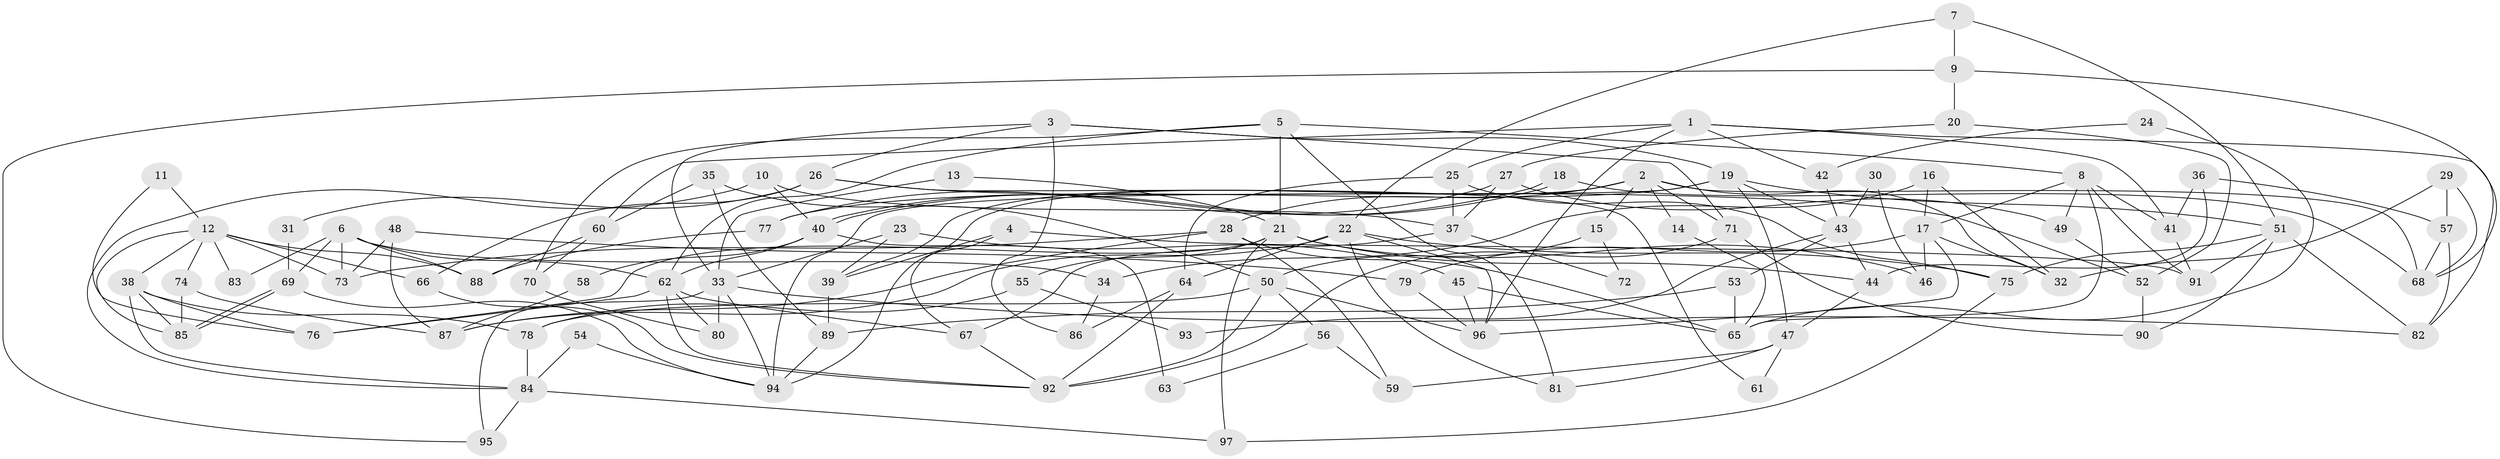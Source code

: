 // Generated by graph-tools (version 1.1) at 2025/35/03/09/25 02:35:57]
// undirected, 97 vertices, 194 edges
graph export_dot {
graph [start="1"]
  node [color=gray90,style=filled];
  1;
  2;
  3;
  4;
  5;
  6;
  7;
  8;
  9;
  10;
  11;
  12;
  13;
  14;
  15;
  16;
  17;
  18;
  19;
  20;
  21;
  22;
  23;
  24;
  25;
  26;
  27;
  28;
  29;
  30;
  31;
  32;
  33;
  34;
  35;
  36;
  37;
  38;
  39;
  40;
  41;
  42;
  43;
  44;
  45;
  46;
  47;
  48;
  49;
  50;
  51;
  52;
  53;
  54;
  55;
  56;
  57;
  58;
  59;
  60;
  61;
  62;
  63;
  64;
  65;
  66;
  67;
  68;
  69;
  70;
  71;
  72;
  73;
  74;
  75;
  76;
  77;
  78;
  79;
  80;
  81;
  82;
  83;
  84;
  85;
  86;
  87;
  88;
  89;
  90;
  91;
  92;
  93;
  94;
  95;
  96;
  97;
  1 -- 96;
  1 -- 82;
  1 -- 25;
  1 -- 41;
  1 -- 42;
  1 -- 60;
  2 -- 94;
  2 -- 28;
  2 -- 14;
  2 -- 15;
  2 -- 32;
  2 -- 39;
  2 -- 68;
  2 -- 71;
  3 -- 26;
  3 -- 71;
  3 -- 19;
  3 -- 33;
  3 -- 86;
  4 -- 91;
  4 -- 67;
  4 -- 39;
  5 -- 21;
  5 -- 81;
  5 -- 8;
  5 -- 62;
  5 -- 70;
  6 -- 34;
  6 -- 73;
  6 -- 62;
  6 -- 69;
  6 -- 83;
  6 -- 88;
  7 -- 22;
  7 -- 51;
  7 -- 9;
  8 -- 91;
  8 -- 17;
  8 -- 41;
  8 -- 49;
  8 -- 65;
  9 -- 20;
  9 -- 68;
  9 -- 95;
  10 -- 84;
  10 -- 40;
  10 -- 37;
  11 -- 76;
  11 -- 12;
  12 -- 88;
  12 -- 85;
  12 -- 38;
  12 -- 66;
  12 -- 73;
  12 -- 74;
  12 -- 83;
  13 -- 33;
  13 -- 21;
  14 -- 65;
  15 -- 50;
  15 -- 72;
  16 -- 17;
  16 -- 32;
  16 -- 34;
  17 -- 96;
  17 -- 32;
  17 -- 46;
  17 -- 79;
  18 -- 68;
  18 -- 40;
  18 -- 40;
  19 -- 94;
  19 -- 43;
  19 -- 47;
  19 -- 51;
  19 -- 77;
  20 -- 52;
  20 -- 27;
  21 -- 97;
  21 -- 76;
  21 -- 44;
  21 -- 46;
  21 -- 55;
  22 -- 87;
  22 -- 64;
  22 -- 75;
  22 -- 81;
  22 -- 96;
  23 -- 39;
  23 -- 33;
  23 -- 45;
  24 -- 65;
  24 -- 42;
  25 -- 75;
  25 -- 37;
  25 -- 64;
  26 -- 66;
  26 -- 52;
  26 -- 31;
  26 -- 61;
  27 -- 37;
  27 -- 77;
  27 -- 49;
  28 -- 65;
  28 -- 73;
  28 -- 59;
  28 -- 87;
  29 -- 68;
  29 -- 32;
  29 -- 57;
  30 -- 46;
  30 -- 43;
  31 -- 69;
  33 -- 94;
  33 -- 80;
  33 -- 82;
  33 -- 95;
  34 -- 86;
  35 -- 60;
  35 -- 50;
  35 -- 89;
  36 -- 57;
  36 -- 41;
  36 -- 44;
  37 -- 67;
  37 -- 72;
  38 -- 78;
  38 -- 76;
  38 -- 84;
  38 -- 85;
  39 -- 89;
  40 -- 62;
  40 -- 58;
  40 -- 63;
  41 -- 91;
  42 -- 43;
  43 -- 44;
  43 -- 53;
  43 -- 93;
  44 -- 47;
  45 -- 65;
  45 -- 96;
  47 -- 59;
  47 -- 61;
  47 -- 81;
  48 -- 87;
  48 -- 79;
  48 -- 73;
  49 -- 52;
  50 -- 92;
  50 -- 96;
  50 -- 56;
  50 -- 78;
  51 -- 82;
  51 -- 75;
  51 -- 90;
  51 -- 91;
  52 -- 90;
  53 -- 89;
  53 -- 65;
  54 -- 94;
  54 -- 84;
  55 -- 78;
  55 -- 93;
  56 -- 59;
  56 -- 63;
  57 -- 68;
  57 -- 82;
  58 -- 87;
  60 -- 70;
  60 -- 88;
  62 -- 67;
  62 -- 76;
  62 -- 80;
  62 -- 92;
  64 -- 92;
  64 -- 86;
  66 -- 92;
  67 -- 92;
  69 -- 85;
  69 -- 85;
  69 -- 94;
  70 -- 80;
  71 -- 92;
  71 -- 90;
  74 -- 85;
  74 -- 87;
  75 -- 97;
  77 -- 88;
  78 -- 84;
  79 -- 96;
  84 -- 95;
  84 -- 97;
  89 -- 94;
}

